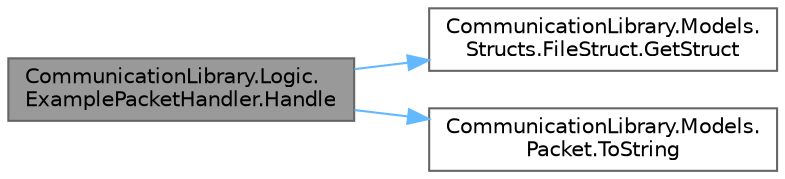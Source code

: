 digraph "CommunicationLibrary.Logic.ExamplePacketHandler.Handle"
{
 // LATEX_PDF_SIZE
  bgcolor="transparent";
  edge [fontname=Helvetica,fontsize=10,labelfontname=Helvetica,labelfontsize=10];
  node [fontname=Helvetica,fontsize=10,shape=box,height=0.2,width=0.4];
  rankdir="LR";
  Node1 [label="CommunicationLibrary.Logic.\lExamplePacketHandler.Handle",height=0.2,width=0.4,color="gray40", fillcolor="grey60", style="filled", fontcolor="black",tooltip="Returns the response packet."];
  Node1 -> Node2 [color="steelblue1",style="solid"];
  Node2 [label="CommunicationLibrary.Models.\lStructs.FileStruct.GetStruct",height=0.2,width=0.4,color="grey40", fillcolor="white", style="filled",URL="$struct_communication_library_1_1_models_1_1_structs_1_1_file_struct.html#ad43218ed24c6b0752d61c3f0c626becf",tooltip=" "];
  Node1 -> Node3 [color="steelblue1",style="solid"];
  Node3 [label="CommunicationLibrary.Models.\lPacket.ToString",height=0.2,width=0.4,color="grey40", fillcolor="white", style="filled",URL="$class_communication_library_1_1_models_1_1_packet.html#ac2faa89d8f680af07c301e254da9881d",tooltip="Returns the packet as a string."];
}
